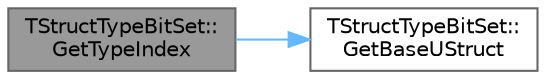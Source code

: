 digraph "TStructTypeBitSet::GetTypeIndex"
{
 // INTERACTIVE_SVG=YES
 // LATEX_PDF_SIZE
  bgcolor="transparent";
  edge [fontname=Helvetica,fontsize=10,labelfontname=Helvetica,labelfontsize=10];
  node [fontname=Helvetica,fontsize=10,shape=box,height=0.2,width=0.4];
  rankdir="LR";
  Node1 [id="Node000001",label="TStructTypeBitSet::\lGetTypeIndex",height=0.2,width=0.4,color="gray40", fillcolor="grey60", style="filled", fontcolor="black",tooltip="Gets the index of a struct type within the tracker, adding it if not already present."];
  Node1 -> Node2 [id="edge1_Node000001_Node000002",color="steelblue1",style="solid",tooltip=" "];
  Node2 [id="Node000002",label="TStructTypeBitSet::\lGetBaseUStruct",height=0.2,width=0.4,color="grey40", fillcolor="white", style="filled",URL="$d0/d16/structTStructTypeBitSet.html#a390e2db57ab97c801132acf4e5b29137",tooltip="Retrieves the base UStruct type used for validation."];
}

